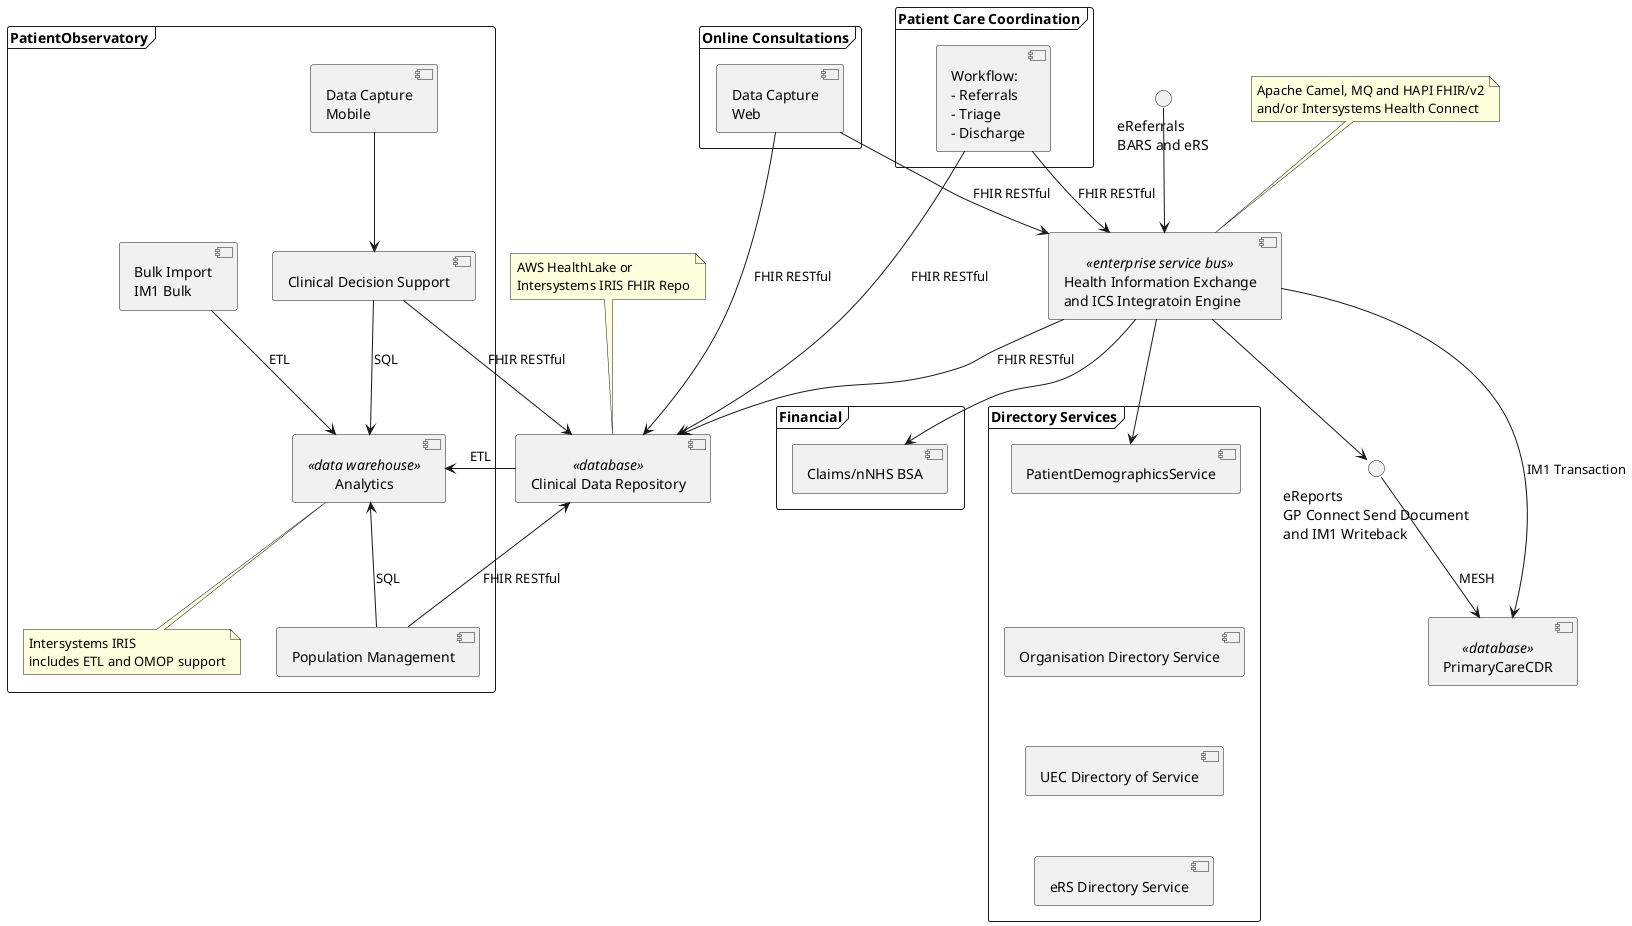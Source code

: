 
  @startuml

    component "Clinical Data Repository" as ClinicalDataRepository <<database>>

    component "Health Information Exchange\nand ICS Integratoin Engine" as HealthInformationExchange <<enterprise service bus>>

    interface "eReferrals\nBARS and eRS" as eReferrals

    interface "eReports\nGP Connect Send Document\nand IM1 Writeback" as eReports

    component PrimaryCareCDR <<database>>

    frame PatientObservatory {
      component "Population Management" as PopulationManagement
      component "Data Capture\nMobile" as DataCaptureMobile
      component "Clinical Decision Support" as ClinicalDecisionSupport
      component Analytics <<data warehouse>>
      component "Bulk Import\nIM1 Bulk" as BulkImport


      note as OMOP
      Intersystems IRIS
      includes ETL and OMOP support
      end note

      OMOP .u. Analytics
      PopulationManagement --> ClinicalDataRepository : FHIR RESTful
      PopulationManagement -u-> Analytics : SQL

    }

    frame "Patient Care Coordination" as BARS {
      component "Workflow: \n- Referrals\n- Triage\n- Discharge" as Workflow
    }

    frame "Directory Services" as CSD {
      component "PatientDemographicsService" as PDS
      component "Organisation Directory Service" as ODS
      component "UEC Directory of Service" as UEC
      component "eRS Directory Service" as ersDOS

      PDS -d[hidden]- ODS
      ODS -d[hidden]- UEC
      UEC -d[hidden]- ersDOS
    }

    frame "Online Consultations" as online {
      component "Data Capture\nWeb" as DataCaptureWeb

    }
    frame Financial {
      component "Claims/nNHS BSA" as BSA
    }

    note as FHIR
AWS HealthLake or
Intersystems IRIS FHIR Repo
end note

    note as ESB
Apache Camel, MQ and HAPI FHIR/v2
and/or Intersystems Health Connect
end note


    FHIR .. ClinicalDataRepository
    ESB .. HealthInformationExchange


    ClinicalDataRepository --> Analytics : ETL
    BulkImport --> Analytics : ETL

    DataCaptureWeb --> ClinicalDataRepository : FHIR RESTful
    DataCaptureWeb --> HealthInformationExchange : FHIR RESTful


    DataCaptureMobile --> ClinicalDecisionSupport
    Workflow --> ClinicalDataRepository : FHIR RESTful
    Workflow --> HealthInformationExchange : FHIR RESTful
    ClinicalDecisionSupport --> ClinicalDataRepository : FHIR RESTful
    ClinicalDecisionSupport --> Analytics : SQL


    eReferrals --> HealthInformationExchange
    HealthInformationExchange --> eReports
    HealthInformationExchange --> PrimaryCareCDR : IM1 Transaction
    HealthInformationExchange --> ClinicalDataRepository : FHIR RESTful
    eReports --> PrimaryCareCDR : MESH

    HealthInformationExchange --> BSA

    HealthInformationExchange --> PDS

  @enduml

